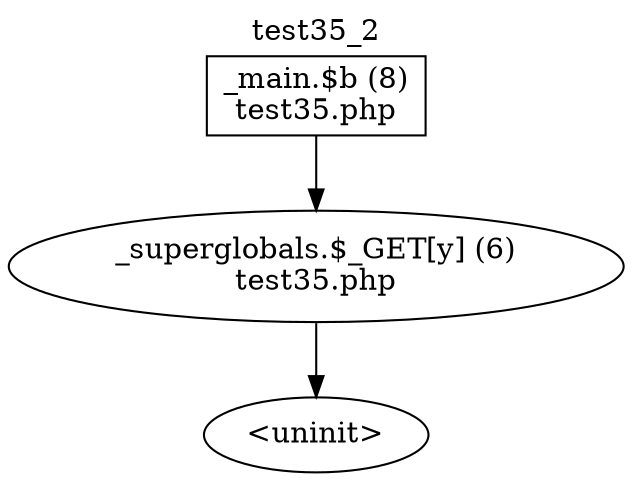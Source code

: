 digraph cfg {
  label="test35_2";
  labelloc=t;
  n1 [shape=box, label="_main.$b (8)\ntest35.php"];
  n2 [shape=ellipse, label="_superglobals.$_GET[y] (6)\ntest35.php"];
  n3 [shape=ellipse, label="<uninit>"];
  n1 -> n2;
  n2 -> n3;
}
